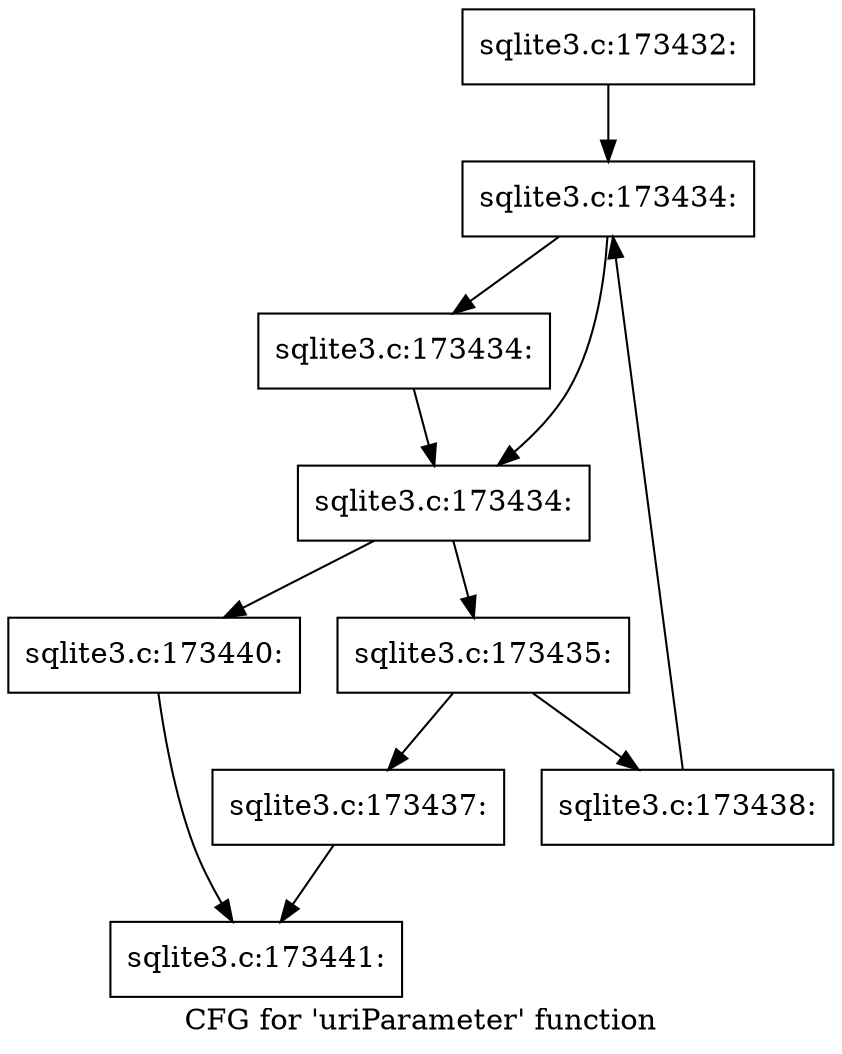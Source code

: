 digraph "CFG for 'uriParameter' function" {
	label="CFG for 'uriParameter' function";

	Node0x55c0fb894270 [shape=record,label="{sqlite3.c:173432:}"];
	Node0x55c0fb894270 -> Node0x55c0fb897260;
	Node0x55c0fb897260 [shape=record,label="{sqlite3.c:173434:}"];
	Node0x55c0fb897260 -> Node0x55c0fb897f70;
	Node0x55c0fb897260 -> Node0x55c0fb897f20;
	Node0x55c0fb897f70 [shape=record,label="{sqlite3.c:173434:}"];
	Node0x55c0fb897f70 -> Node0x55c0fb897f20;
	Node0x55c0fb897f20 [shape=record,label="{sqlite3.c:173434:}"];
	Node0x55c0fb897f20 -> Node0x55c0fb898640;
	Node0x55c0fb897f20 -> Node0x55c0fb897ea0;
	Node0x55c0fb898640 [shape=record,label="{sqlite3.c:173435:}"];
	Node0x55c0fb898640 -> Node0x55c0fb899260;
	Node0x55c0fb898640 -> Node0x55c0fb8992b0;
	Node0x55c0fb899260 [shape=record,label="{sqlite3.c:173437:}"];
	Node0x55c0fb899260 -> Node0x55c0fb895770;
	Node0x55c0fb8992b0 [shape=record,label="{sqlite3.c:173438:}"];
	Node0x55c0fb8992b0 -> Node0x55c0fb897260;
	Node0x55c0fb897ea0 [shape=record,label="{sqlite3.c:173440:}"];
	Node0x55c0fb897ea0 -> Node0x55c0fb895770;
	Node0x55c0fb895770 [shape=record,label="{sqlite3.c:173441:}"];
}

